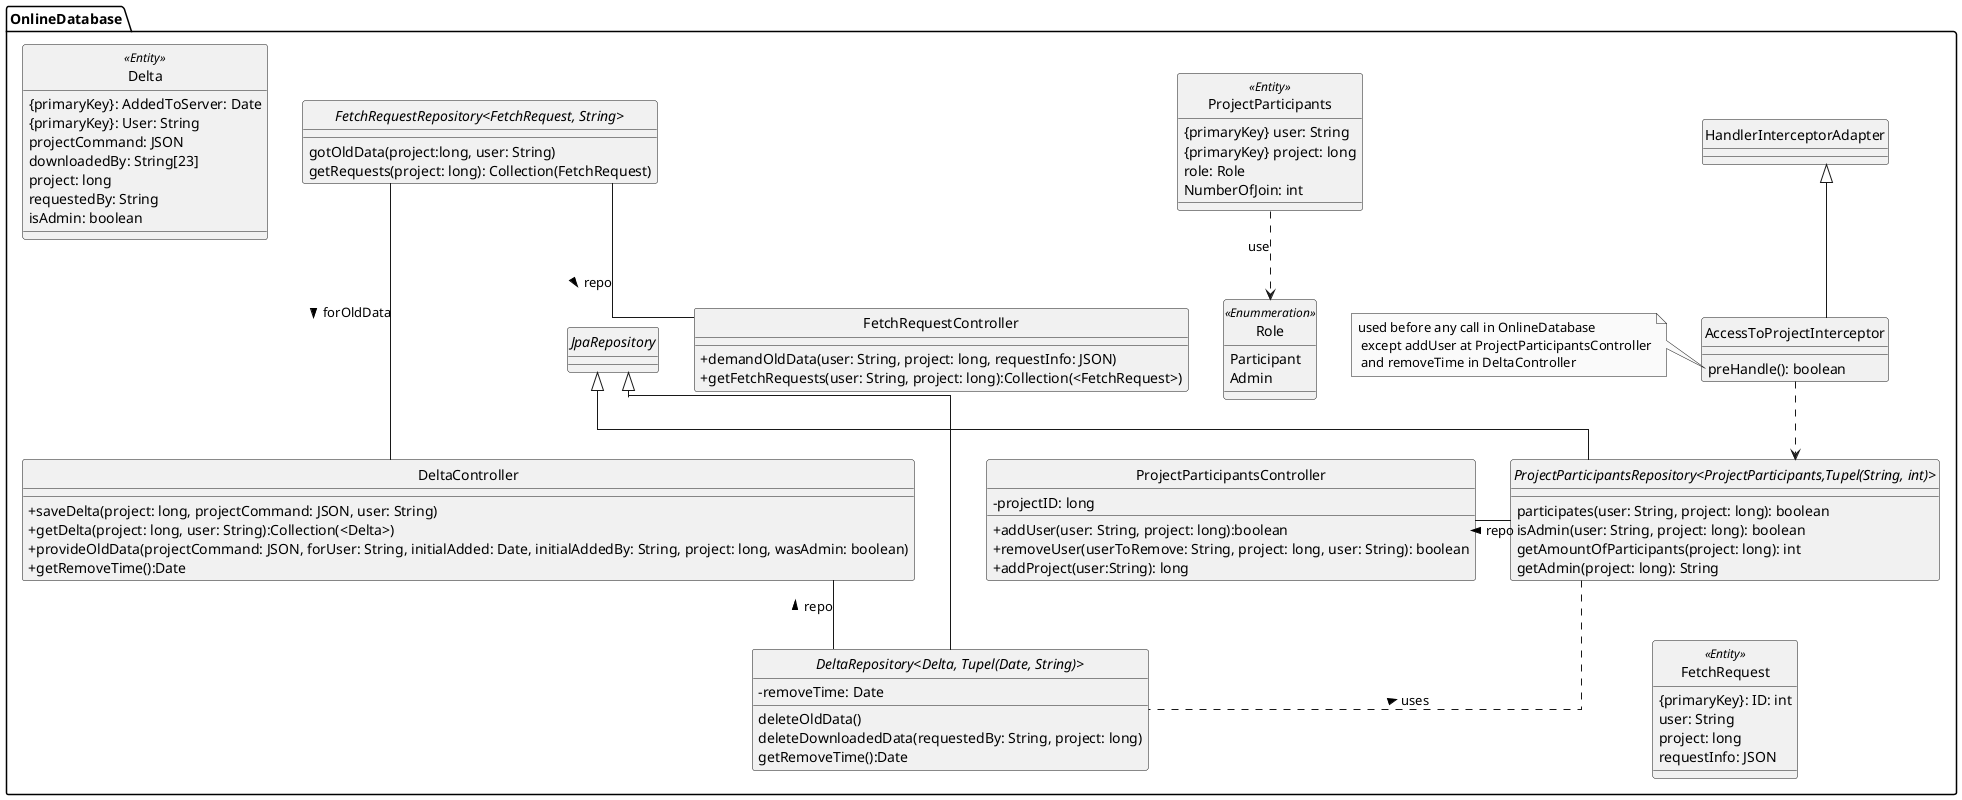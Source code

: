 @startuml

skinparam monochrome true
skinparam shadowing false
skinparam genericDisplay old
skinparam classAttributeIconSize 0
skinparam {
Linetype ortho
}
hide circle

package OnlineDatabase{


    DeltaController -- DeltaRepository : repo <
    FetchRequestRepository --down FetchRequestController : repo >
    ProjectParticipantsRepository .. DeltaRepository: uses <
    ProjectParticipants ..> Role : use
    AccessToProjectInterceptor ..down> ProjectParticipantsRepository
    ProjectParticipantsController - ProjectParticipantsRepository : repo <
    DeltaController ---up FetchRequestRepository : forOldData <


/''/
    class AccessToProjectInterceptor extends HandlerInterceptorAdapter {
        preHandle(): boolean

    }

    note left of  AccessToProjectInterceptor::preHandle
        used before any call in OnlineDatabase
         except addUser at ProjectParticipantsController
         and removeTime in DeltaController
    end note



    class FetchRequest<<Entity>>{
        {primaryKey}: ID: int
        user: String
        project: long
        requestInfo: JSON
    }
    class FetchRequestController{
        + demandOldData(user: String, project: long, requestInfo: JSON)
        + getFetchRequests(user: String, project: long):Collection(<FetchRequest>)
    }

    interface FetchRequestRepository<FetchRequest, String>{
     gotOldData(project:long, user: String)
     getRequests(project: long): Collection(FetchRequest)
    }

    class Delta <<Entity>> {
        {primaryKey}: AddedToServer: Date
        {primaryKey}: User: String
        projectCommand: JSON
        downloadedBy: String[23]
        project: long
        requestedBy: String
        isAdmin: boolean
    }
    class DeltaController{
        + saveDelta(project: long, projectCommand: JSON, user: String)
        + getDelta(project: long, user: String):Collection(<Delta>)
        + provideOldData(projectCommand: JSON, forUser: String, initialAdded: Date, initialAddedBy: String, project: long, wasAdmin: boolean)
        + getRemoveTime():Date
    }
/''/
    interface DeltaRepository <Delta, Tupel(Date, String)> extends JpaRepository {
    - removeTime: Date
    deleteOldData()
    deleteDownloadedData(requestedBy: String, project: long)
    getRemoveTime():Date
    }

/''/
    interface ProjectParticipantsRepository <ProjectParticipants,Tupel(String, int)> extends JpaRepository{
         participates(user: String, project: long): boolean
         isAdmin(user: String, project: long): boolean
         getAmountOfParticipants(project: long): int
         getAdmin(project: long): String
    }

    class ProjectParticipantsController{
        - projectID: long
         + addUser(user: String, project: long):boolean
         + removeUser(userToRemove: String, project: long, user: String): boolean


         + addProject(user:String): long
    }
    class ProjectParticipants <<Entity>>{
        {primaryKey} user: String
        {primaryKey} project: long
        role: Role
        NumberOfJoin: int
    }
    enum Role<<Enummeration>>{
        Participant
        Admin
    }

    Role -[hidden]right-> AccessToProjectInterceptor
    FetchRequestRepository -[hidden]down--> DeltaController
    FetchRequest -[hidden]up-> ProjectParticipantsRepository


}
@enduml